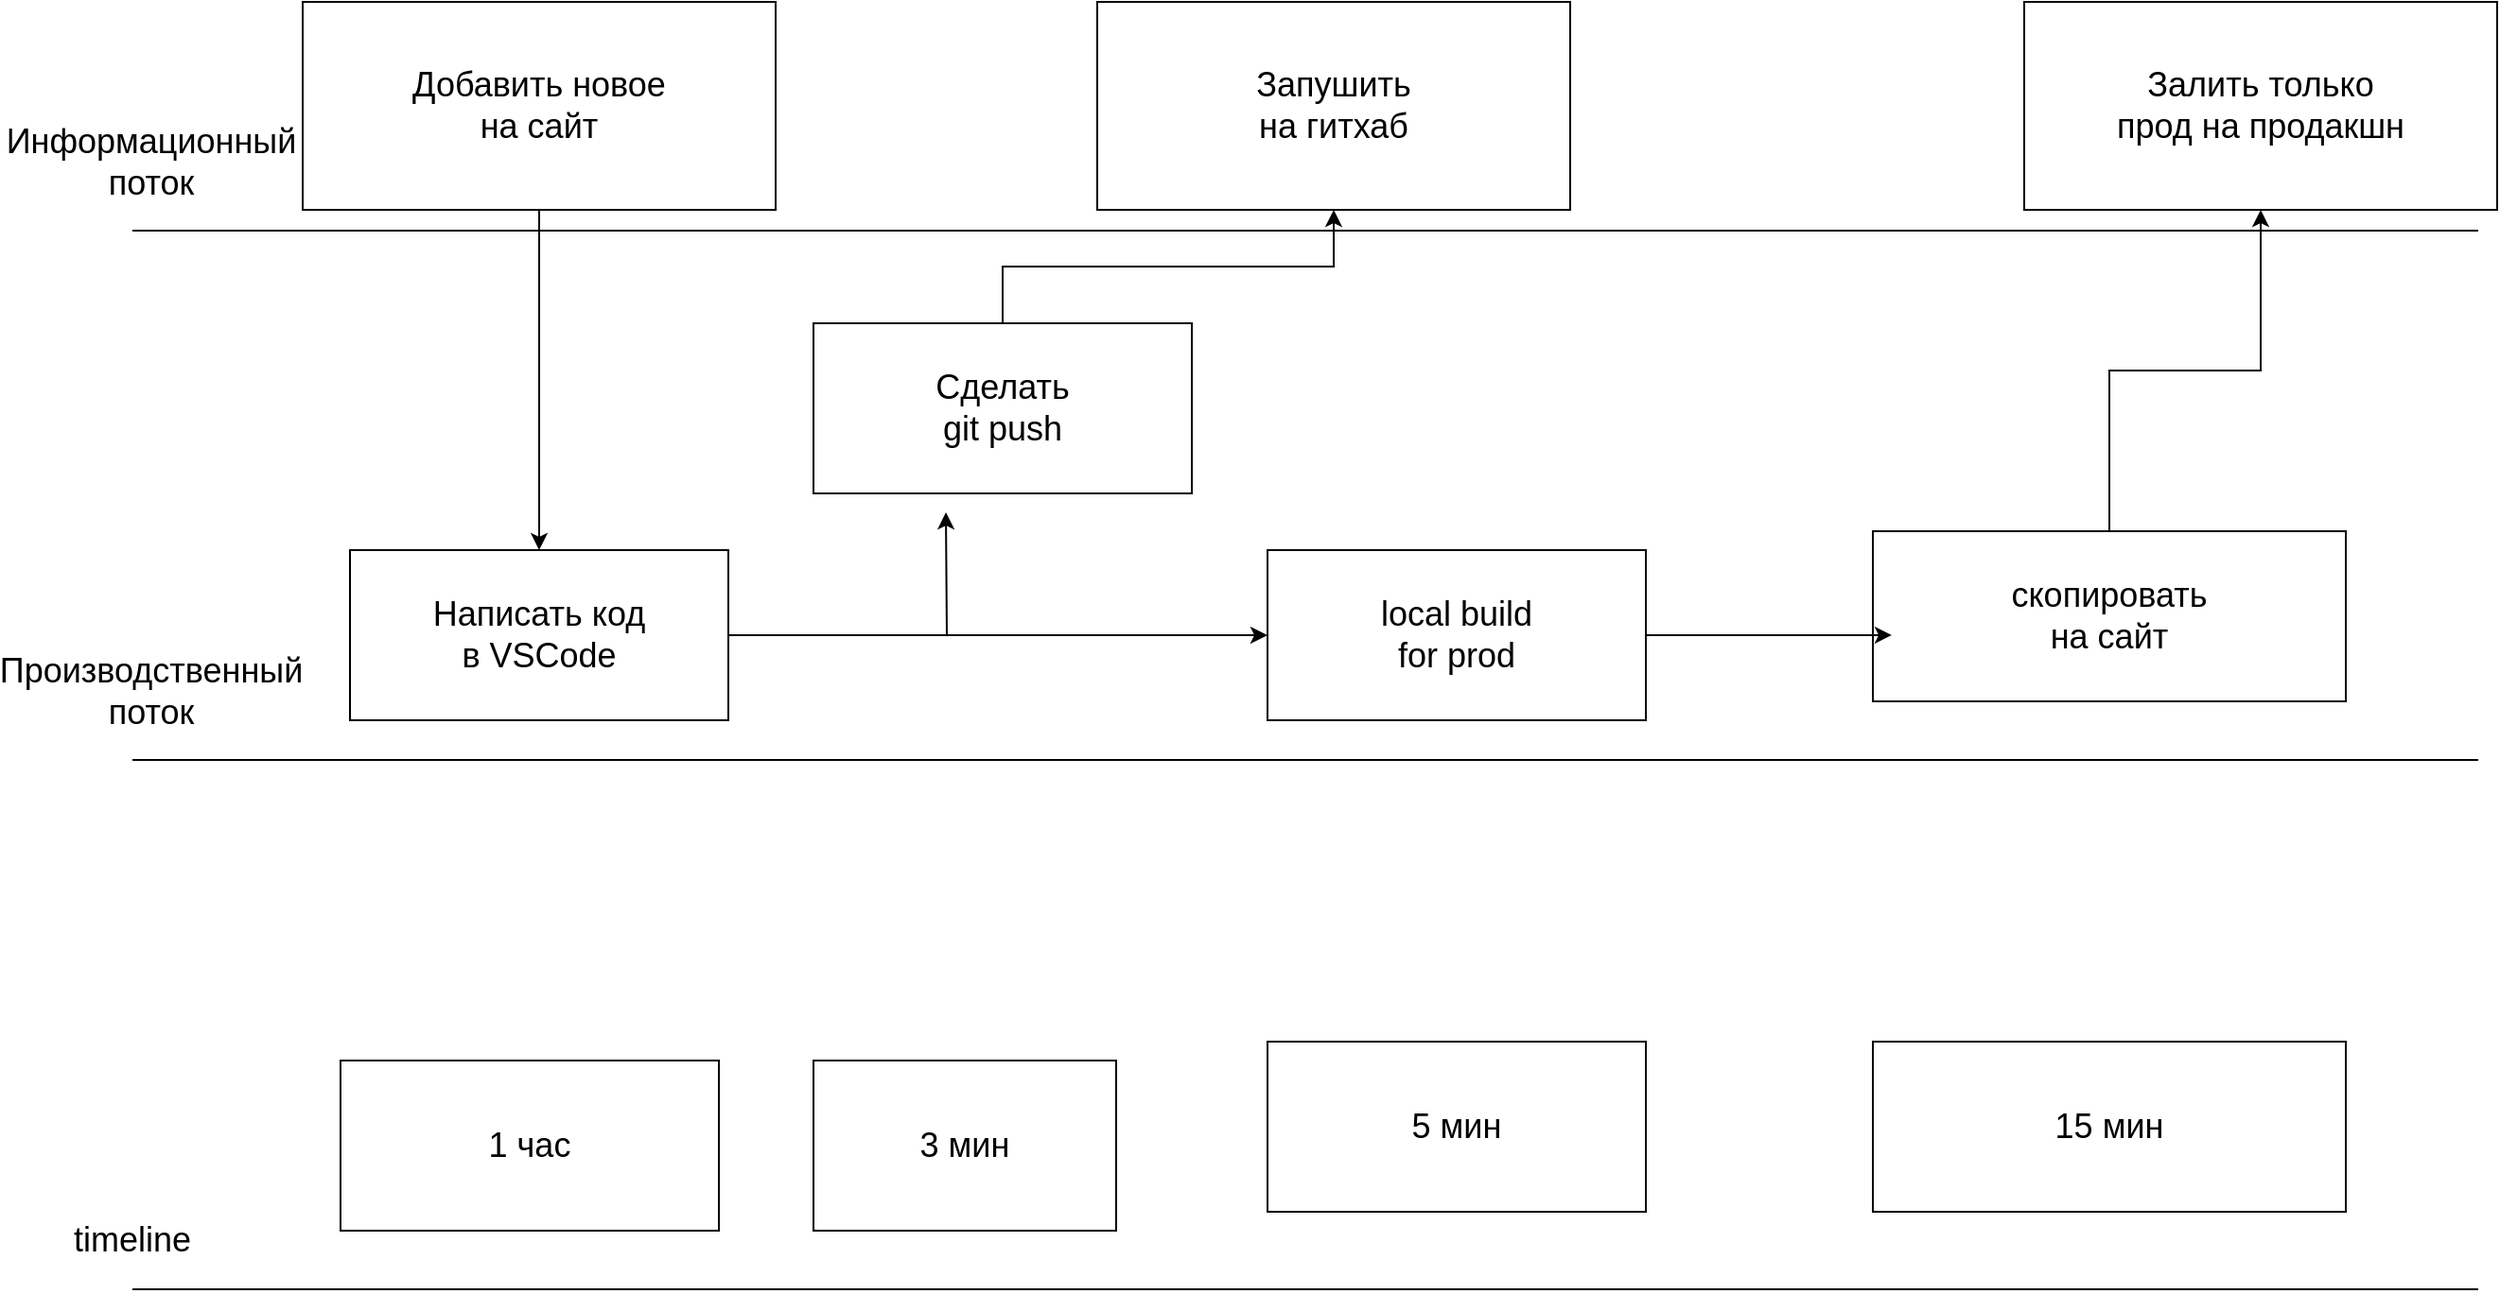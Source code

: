 <mxfile version="22.1.9" type="device">
  <diagram name="Page-1" id="1rRQEl7A50EhXOJ5wKcM">
    <mxGraphModel dx="2288" dy="840" grid="1" gridSize="10" guides="1" tooltips="1" connect="1" arrows="1" fold="1" page="1" pageScale="1" pageWidth="827" pageHeight="1169" math="0" shadow="0">
      <root>
        <mxCell id="0" />
        <mxCell id="1" parent="0" />
        <mxCell id="C5zl4J1hcLcSdbdTi1Un-2" value="" style="endArrow=none;html=1;rounded=0;edgeStyle=orthogonalEdgeStyle;fontSize=18;" edge="1" parent="1">
          <mxGeometry width="50" height="50" relative="1" as="geometry">
            <mxPoint x="-186" y="161" as="sourcePoint" />
            <mxPoint x="1054" y="161" as="targetPoint" />
          </mxGeometry>
        </mxCell>
        <mxCell id="C5zl4J1hcLcSdbdTi1Un-4" value="Информационный поток" style="text;html=1;strokeColor=none;fillColor=none;align=center;verticalAlign=middle;whiteSpace=wrap;rounded=0;fontSize=18;" vertex="1" parent="1">
          <mxGeometry x="-206" y="110" width="60" height="30" as="geometry" />
        </mxCell>
        <mxCell id="C5zl4J1hcLcSdbdTi1Un-5" value="Производственный поток" style="text;html=1;strokeColor=none;fillColor=none;align=center;verticalAlign=middle;whiteSpace=wrap;rounded=0;fontSize=18;" vertex="1" parent="1">
          <mxGeometry x="-206" y="390" width="60" height="30" as="geometry" />
        </mxCell>
        <mxCell id="C5zl4J1hcLcSdbdTi1Un-6" value="" style="endArrow=none;html=1;rounded=0;edgeStyle=orthogonalEdgeStyle;fontSize=18;" edge="1" parent="1">
          <mxGeometry width="50" height="50" relative="1" as="geometry">
            <mxPoint x="-186" y="441" as="sourcePoint" />
            <mxPoint x="1054" y="441" as="targetPoint" />
          </mxGeometry>
        </mxCell>
        <mxCell id="C5zl4J1hcLcSdbdTi1Un-7" value="timeline" style="text;html=1;strokeColor=none;fillColor=none;align=center;verticalAlign=middle;whiteSpace=wrap;rounded=0;fontSize=18;" vertex="1" parent="1">
          <mxGeometry x="-216" y="680" width="60" height="30" as="geometry" />
        </mxCell>
        <mxCell id="C5zl4J1hcLcSdbdTi1Un-8" value="" style="endArrow=none;html=1;rounded=0;edgeStyle=orthogonalEdgeStyle;fontSize=18;" edge="1" parent="1">
          <mxGeometry width="50" height="50" relative="1" as="geometry">
            <mxPoint x="-186" y="721" as="sourcePoint" />
            <mxPoint x="1054" y="721" as="targetPoint" />
          </mxGeometry>
        </mxCell>
        <mxCell id="C5zl4J1hcLcSdbdTi1Un-17" style="edgeStyle=orthogonalEdgeStyle;rounded=0;orthogonalLoop=1;jettySize=auto;html=1;entryX=0.5;entryY=0;entryDx=0;entryDy=0;" edge="1" parent="1" source="C5zl4J1hcLcSdbdTi1Un-9" target="C5zl4J1hcLcSdbdTi1Un-11">
          <mxGeometry relative="1" as="geometry" />
        </mxCell>
        <mxCell id="C5zl4J1hcLcSdbdTi1Un-9" value="Добавить новое &lt;br&gt;на сайт" style="rounded=0;whiteSpace=wrap;html=1;fontSize=18;" vertex="1" parent="1">
          <mxGeometry x="-96" y="40" width="250" height="110" as="geometry" />
        </mxCell>
        <mxCell id="C5zl4J1hcLcSdbdTi1Un-10" value="Залить только&lt;br&gt;прод на продакшн" style="rounded=0;whiteSpace=wrap;html=1;fontSize=18;" vertex="1" parent="1">
          <mxGeometry x="814" y="40" width="250" height="110" as="geometry" />
        </mxCell>
        <mxCell id="C5zl4J1hcLcSdbdTi1Un-18" style="edgeStyle=orthogonalEdgeStyle;rounded=0;orthogonalLoop=1;jettySize=auto;html=1;" edge="1" parent="1" source="C5zl4J1hcLcSdbdTi1Un-11">
          <mxGeometry relative="1" as="geometry">
            <mxPoint x="244" y="310" as="targetPoint" />
          </mxGeometry>
        </mxCell>
        <mxCell id="C5zl4J1hcLcSdbdTi1Un-20" style="edgeStyle=orthogonalEdgeStyle;rounded=0;orthogonalLoop=1;jettySize=auto;html=1;entryX=0;entryY=0.5;entryDx=0;entryDy=0;" edge="1" parent="1" source="C5zl4J1hcLcSdbdTi1Un-11" target="C5zl4J1hcLcSdbdTi1Un-15">
          <mxGeometry relative="1" as="geometry" />
        </mxCell>
        <mxCell id="C5zl4J1hcLcSdbdTi1Un-11" value="Написать код&lt;br&gt;в VSCode" style="rounded=0;whiteSpace=wrap;html=1;fontSize=18;" vertex="1" parent="1">
          <mxGeometry x="-71" y="330" width="200" height="90" as="geometry" />
        </mxCell>
        <mxCell id="C5zl4J1hcLcSdbdTi1Un-19" style="edgeStyle=orthogonalEdgeStyle;rounded=0;orthogonalLoop=1;jettySize=auto;html=1;" edge="1" parent="1" source="C5zl4J1hcLcSdbdTi1Un-12" target="C5zl4J1hcLcSdbdTi1Un-13">
          <mxGeometry relative="1" as="geometry" />
        </mxCell>
        <mxCell id="C5zl4J1hcLcSdbdTi1Un-12" value="Сделать&lt;br&gt;git push" style="rounded=0;whiteSpace=wrap;html=1;fontSize=18;" vertex="1" parent="1">
          <mxGeometry x="174" y="210" width="200" height="90" as="geometry" />
        </mxCell>
        <mxCell id="C5zl4J1hcLcSdbdTi1Un-13" value="Запушить &lt;br&gt;на гитхаб" style="rounded=0;whiteSpace=wrap;html=1;fontSize=18;" vertex="1" parent="1">
          <mxGeometry x="324" y="40" width="250" height="110" as="geometry" />
        </mxCell>
        <mxCell id="C5zl4J1hcLcSdbdTi1Un-15" value="local build&lt;br&gt;for prod" style="rounded=0;whiteSpace=wrap;html=1;fontSize=18;" vertex="1" parent="1">
          <mxGeometry x="414" y="330" width="200" height="90" as="geometry" />
        </mxCell>
        <mxCell id="C5zl4J1hcLcSdbdTi1Un-22" style="edgeStyle=orthogonalEdgeStyle;rounded=0;orthogonalLoop=1;jettySize=auto;html=1;entryX=0.5;entryY=1;entryDx=0;entryDy=0;" edge="1" parent="1" source="C5zl4J1hcLcSdbdTi1Un-16" target="C5zl4J1hcLcSdbdTi1Un-10">
          <mxGeometry relative="1" as="geometry" />
        </mxCell>
        <mxCell id="C5zl4J1hcLcSdbdTi1Un-16" value="скопировать&lt;br&gt;на сайт" style="rounded=0;whiteSpace=wrap;html=1;fontSize=18;" vertex="1" parent="1">
          <mxGeometry x="734" y="320" width="250" height="90" as="geometry" />
        </mxCell>
        <mxCell id="C5zl4J1hcLcSdbdTi1Un-21" style="edgeStyle=orthogonalEdgeStyle;rounded=0;orthogonalLoop=1;jettySize=auto;html=1;entryX=0.04;entryY=0.611;entryDx=0;entryDy=0;entryPerimeter=0;" edge="1" parent="1" source="C5zl4J1hcLcSdbdTi1Un-15" target="C5zl4J1hcLcSdbdTi1Un-16">
          <mxGeometry relative="1" as="geometry" />
        </mxCell>
        <mxCell id="C5zl4J1hcLcSdbdTi1Un-24" value="1 час" style="rounded=0;whiteSpace=wrap;html=1;fontSize=18;" vertex="1" parent="1">
          <mxGeometry x="-76" y="600" width="200" height="90" as="geometry" />
        </mxCell>
        <mxCell id="C5zl4J1hcLcSdbdTi1Un-25" value="3 мин" style="rounded=0;whiteSpace=wrap;html=1;fontSize=18;" vertex="1" parent="1">
          <mxGeometry x="174" y="600" width="160" height="90" as="geometry" />
        </mxCell>
        <mxCell id="C5zl4J1hcLcSdbdTi1Un-26" value="5 мин" style="rounded=0;whiteSpace=wrap;html=1;fontSize=18;" vertex="1" parent="1">
          <mxGeometry x="414" y="590" width="200" height="90" as="geometry" />
        </mxCell>
        <mxCell id="C5zl4J1hcLcSdbdTi1Un-27" value="15 мин" style="rounded=0;whiteSpace=wrap;html=1;fontSize=18;" vertex="1" parent="1">
          <mxGeometry x="734" y="590" width="250" height="90" as="geometry" />
        </mxCell>
      </root>
    </mxGraphModel>
  </diagram>
</mxfile>
